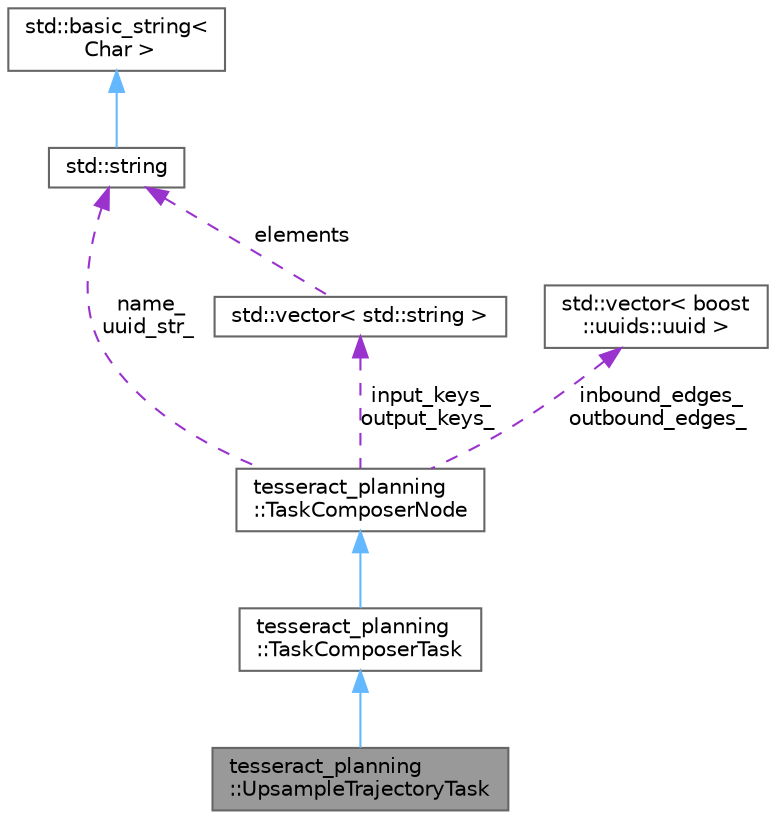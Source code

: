 digraph "tesseract_planning::UpsampleTrajectoryTask"
{
 // LATEX_PDF_SIZE
  bgcolor="transparent";
  edge [fontname=Helvetica,fontsize=10,labelfontname=Helvetica,labelfontsize=10];
  node [fontname=Helvetica,fontsize=10,shape=box,height=0.2,width=0.4];
  Node1 [label="tesseract_planning\l::UpsampleTrajectoryTask",height=0.2,width=0.4,color="gray40", fillcolor="grey60", style="filled", fontcolor="black",tooltip="This is used to upsample the results trajectory based on the longest valid segment length."];
  Node2 -> Node1 [dir="back",color="steelblue1",style="solid"];
  Node2 [label="tesseract_planning\l::TaskComposerTask",height=0.2,width=0.4,color="gray40", fillcolor="white", style="filled",URL="$d8/def/classtesseract__planning_1_1TaskComposerTask.html",tooltip=" "];
  Node3 -> Node2 [dir="back",color="steelblue1",style="solid"];
  Node3 [label="tesseract_planning\l::TaskComposerNode",height=0.2,width=0.4,color="gray40", fillcolor="white", style="filled",URL="$de/d23/classtesseract__planning_1_1TaskComposerNode.html",tooltip="Represents a node the pipeline to be executed."];
  Node4 -> Node3 [dir="back",color="darkorchid3",style="dashed",label=" name_\nuuid_str_" ];
  Node4 [label="std::string",height=0.2,width=0.4,color="gray40", fillcolor="white", style="filled",tooltip=" "];
  Node5 -> Node4 [dir="back",color="steelblue1",style="solid"];
  Node5 [label="std::basic_string\<\l Char \>",height=0.2,width=0.4,color="gray40", fillcolor="white", style="filled",tooltip=" "];
  Node6 -> Node3 [dir="back",color="darkorchid3",style="dashed",label=" inbound_edges_\noutbound_edges_" ];
  Node6 [label="std::vector\< boost\l::uuids::uuid \>",height=0.2,width=0.4,color="gray40", fillcolor="white", style="filled",tooltip=" "];
  Node7 -> Node3 [dir="back",color="darkorchid3",style="dashed",label=" input_keys_\noutput_keys_" ];
  Node7 [label="std::vector\< std::string \>",height=0.2,width=0.4,color="gray40", fillcolor="white", style="filled",tooltip=" "];
  Node4 -> Node7 [dir="back",color="darkorchid3",style="dashed",label=" elements" ];
}
